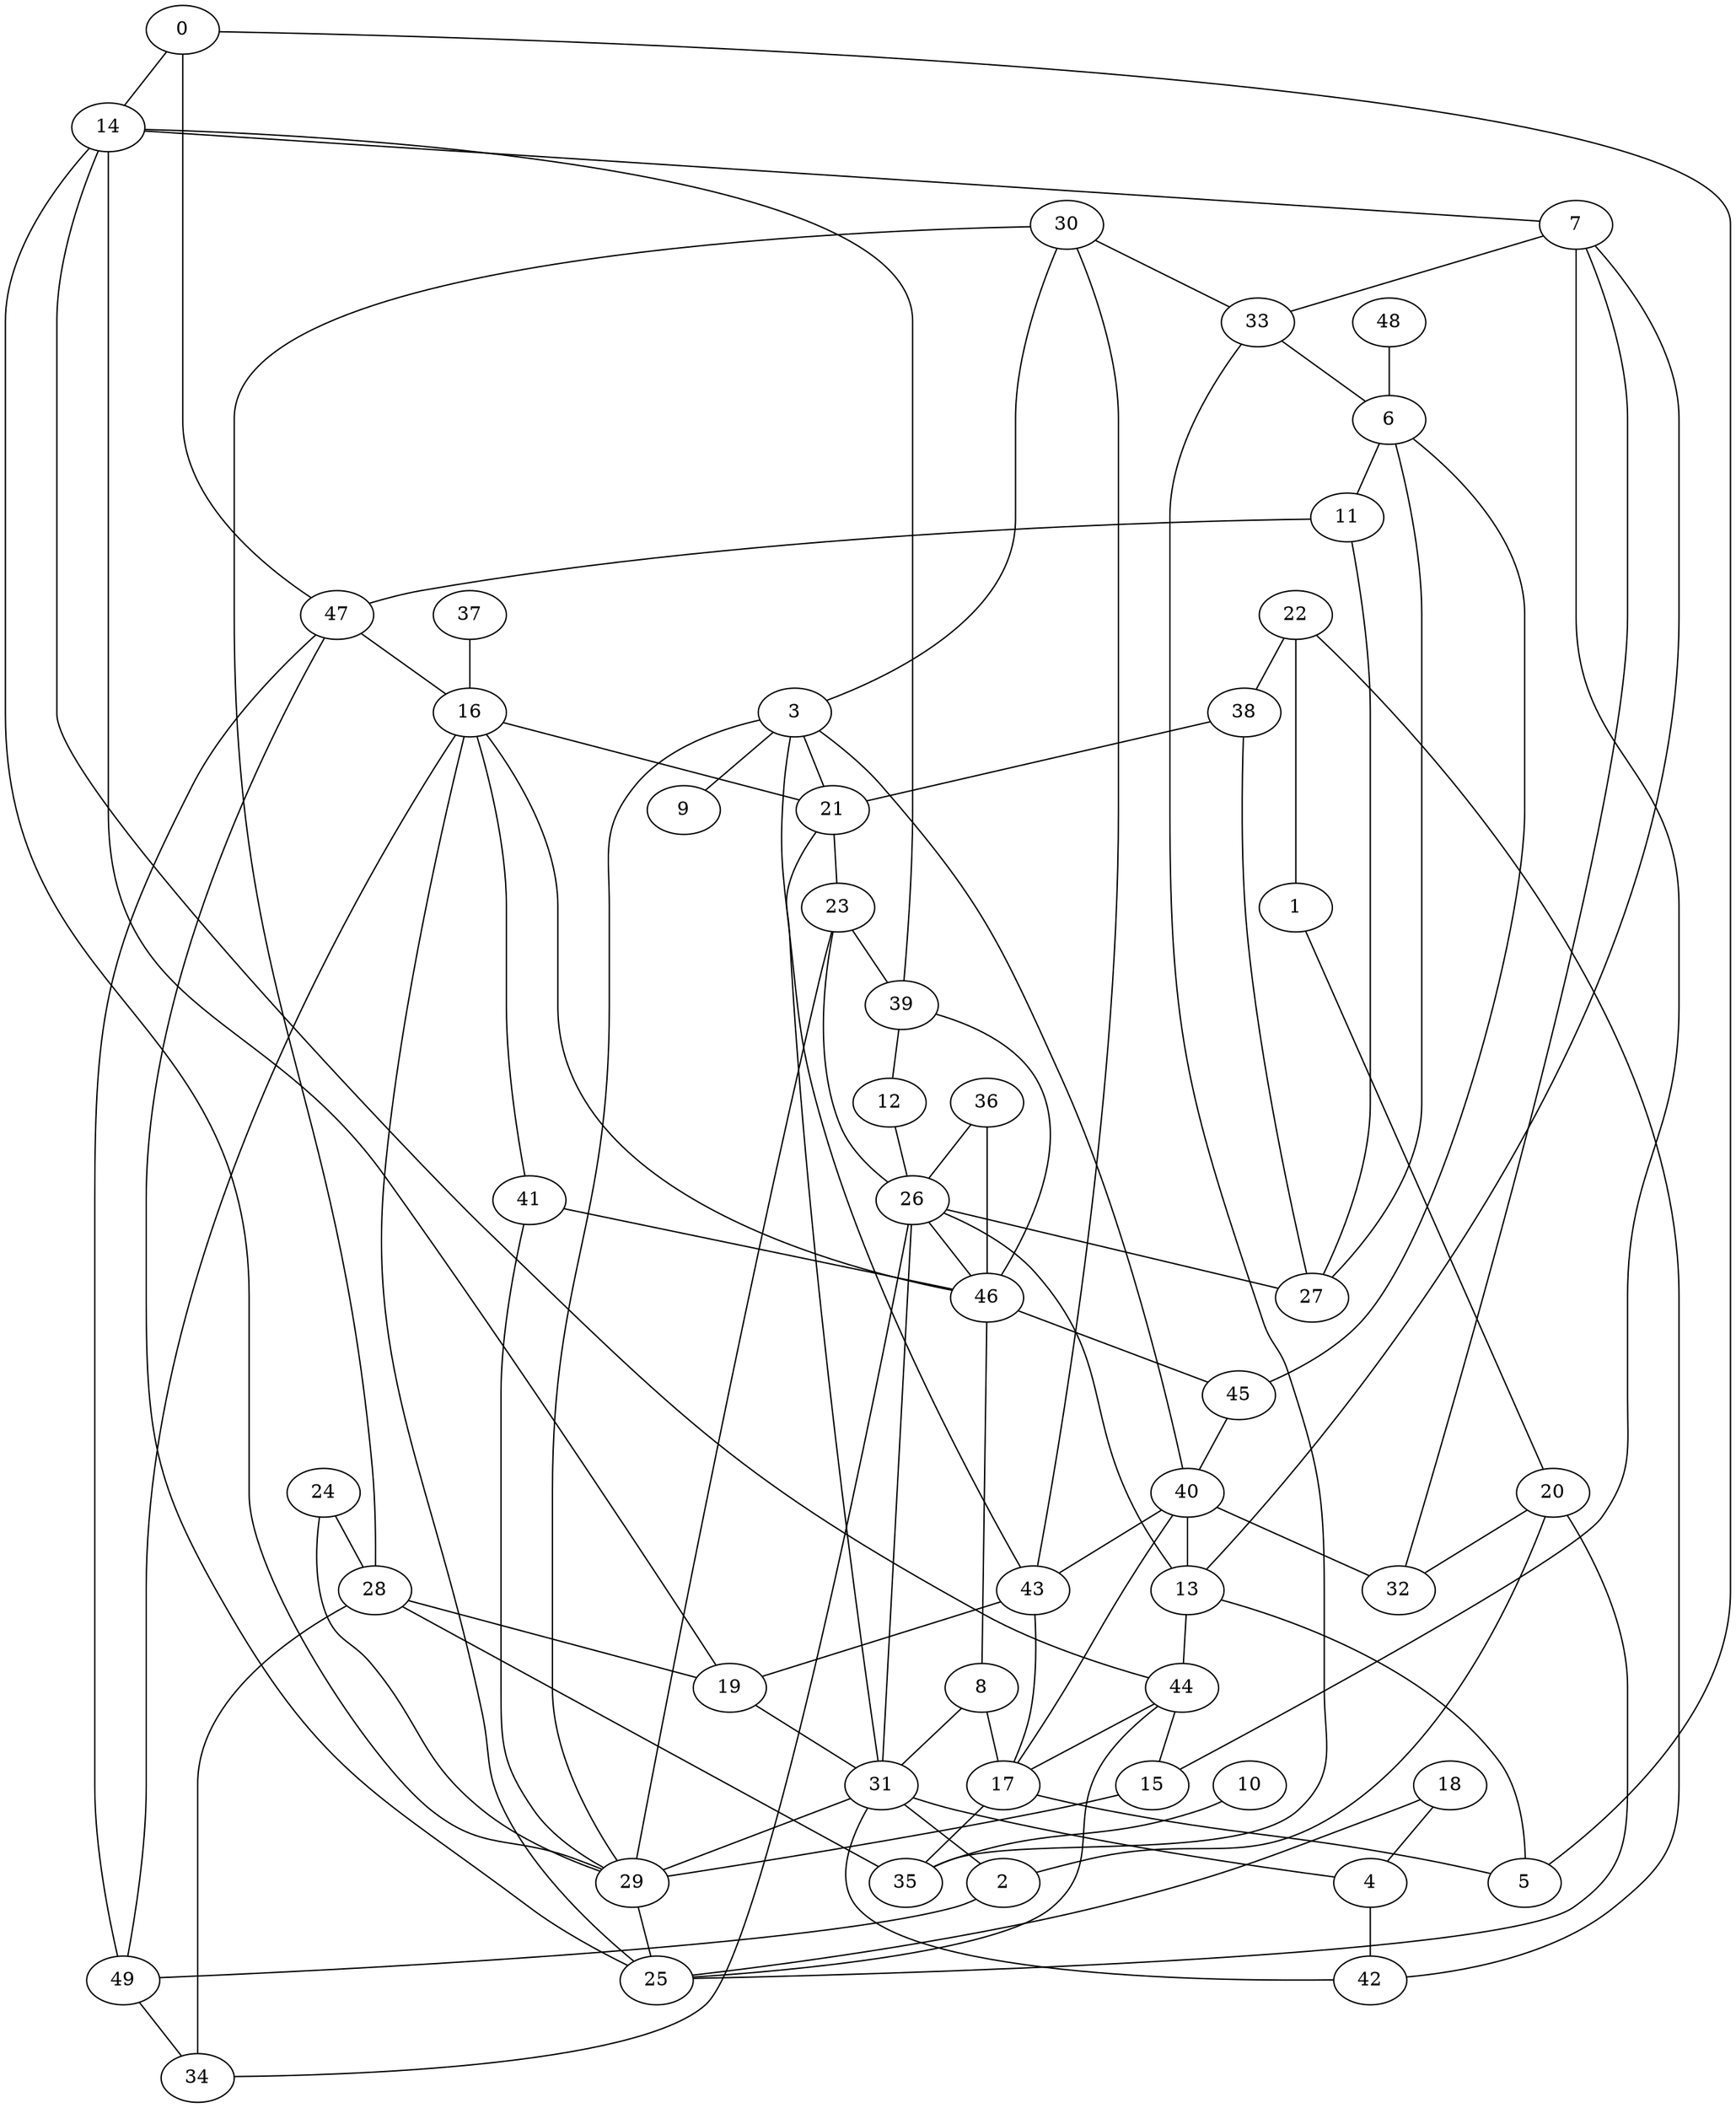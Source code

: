 graph G {
0;
1;
2;
3;
4;
5;
6;
7;
8;
9;
10;
11;
12;
13;
14;
15;
16;
17;
18;
19;
20;
21;
22;
23;
24;
25;
26;
27;
28;
29;
30;
31;
32;
33;
34;
35;
36;
37;
38;
39;
40;
41;
42;
43;
44;
45;
46;
47;
48;
49;
20--25 ;
29--14 ;
17--5 ;
38--21 ;
47--0 ;
16--21 ;
31--2 ;
40--17 ;
43--19 ;
49--34 ;
20--2 ;
19--31 ;
20--32 ;
48--6 ;
15--7 ;
0--14 ;
25--47 ;
14--19 ;
6--27 ;
18--4 ;
17--35 ;
30--33 ;
4--42 ;
39--46 ;
24--29 ;
44--15 ;
26--27 ;
1--20 ;
40--43 ;
10--35 ;
40--32 ;
43--17 ;
28--34 ;
26--46 ;
49--47 ;
32--7 ;
30--3 ;
31--21 ;
18--25 ;
12--26 ;
28--35 ;
40--13 ;
14--44 ;
27--11 ;
16--49 ;
30--43 ;
31--26 ;
23--39 ;
44--17 ;
3--9 ;
2--49 ;
8--17 ;
16--25 ;
38--27 ;
3--40 ;
31--29 ;
31--42 ;
22--42 ;
3--43 ;
41--46 ;
29--25 ;
45--40 ;
33--6 ;
30--28 ;
7--33 ;
6--11 ;
13--44 ;
24--28 ;
26--34 ;
47--16 ;
31--4 ;
3--29 ;
45--6 ;
44--25 ;
13--5 ;
28--19 ;
3--21 ;
39--12 ;
46--8 ;
14--39 ;
41--29 ;
13--26 ;
37--16 ;
22--38 ;
35--33 ;
46--16 ;
23--26 ;
21--23 ;
15--29 ;
36--46 ;
16--41 ;
22--1 ;
14--7 ;
46--45 ;
13--7 ;
29--23 ;
8--31 ;
5--0 ;
11--47 ;
36--26 ;
}
